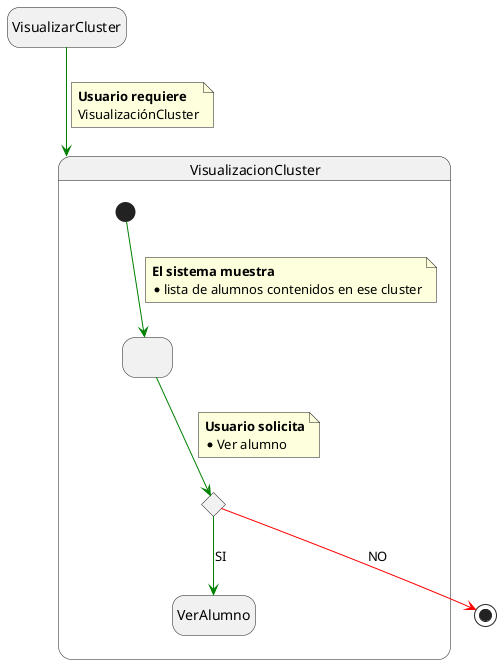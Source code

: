 @startuml 

hide empty description

State VisualizarCluster 

State VisualizacionCluster{ 

  State state1 as " "

  state c <<choice>>

  [*] -[#green]-> state1

  note on link 
    <b>El sistema muestra
    * lista de alumnos contenidos en ese cluster
  end note
 
  state1 -[#green]-> c 

  note on link 
    <b>Usuario solicita
    * Ver alumno
  end note

  c -[#green]-> VerAlumno : SI

} 

VisualizarCluster -[#green]-> VisualizacionCluster

note on link
 <b>Usuario requiere
 VisualizaciónCluster
end note

c -[#red]-> [*] : NO


@enduml
